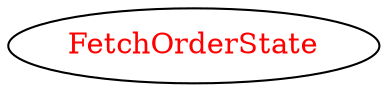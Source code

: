 digraph dependencyGraph {
 concentrate=true;
 ranksep="2.0";
 rankdir="LR"; 
 splines="ortho";
"FetchOrderState" [fontcolor="red"];
}